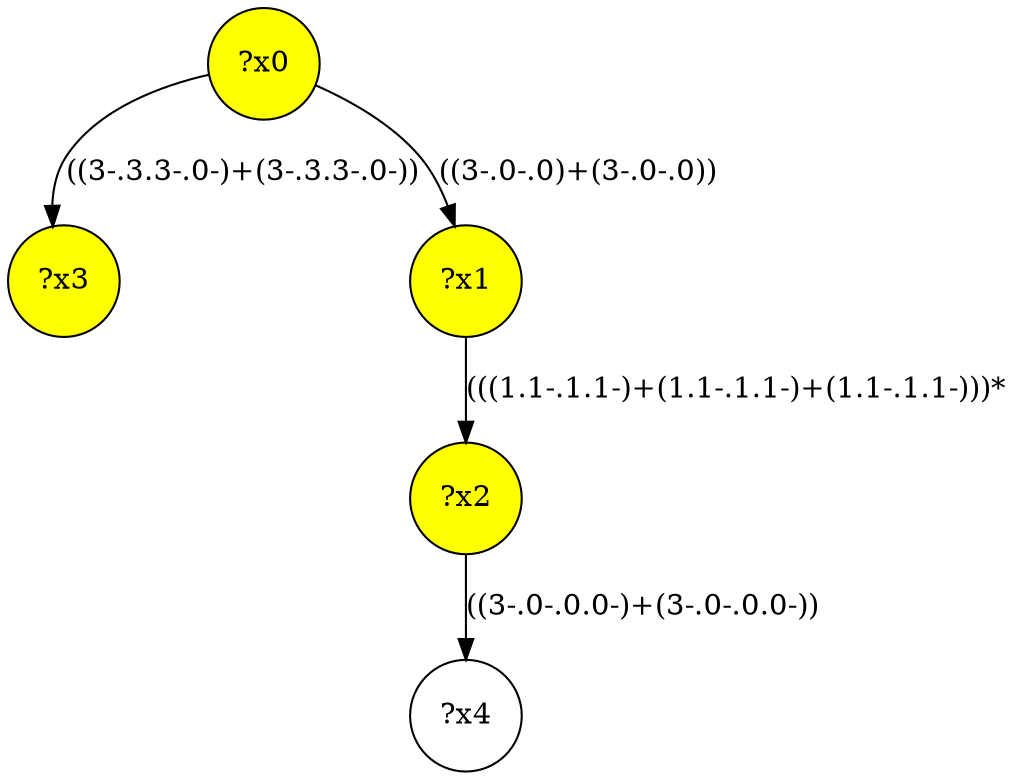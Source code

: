 digraph g {
	x2 [fillcolor="yellow", style="filled," shape=circle, label="?x2"];
	x0 [fillcolor="yellow", style="filled," shape=circle, label="?x0"];
	x3 [fillcolor="yellow", style="filled," shape=circle, label="?x3"];
	x1 [fillcolor="yellow", style="filled," shape=circle, label="?x1"];
	x0 -> x1 [label="((3-.0-.0)+(3-.0-.0))"];
	x1 -> x2 [label="(((1.1-.1.1-)+(1.1-.1.1-)+(1.1-.1.1-)))*"];
	x0 -> x3 [label="((3-.3.3-.0-)+(3-.3.3-.0-))"];
	x4 [shape=circle, label="?x4"];
	x2 -> x4 [label="((3-.0-.0.0-)+(3-.0-.0.0-))"];
}
